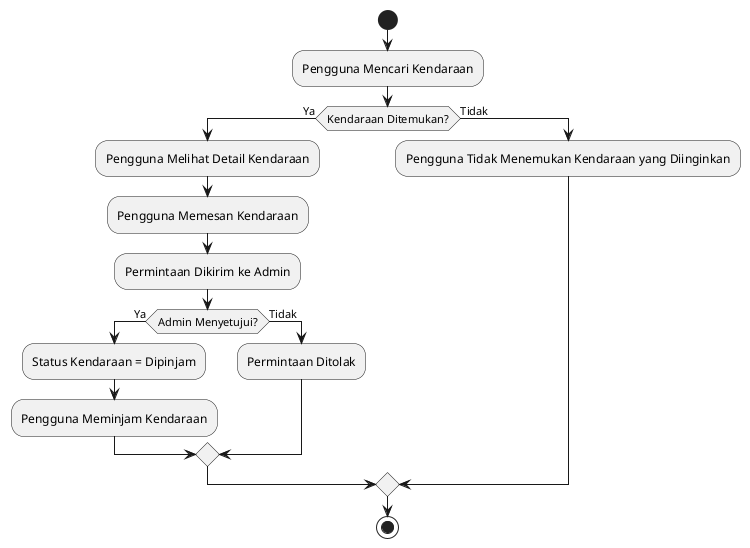 @startuml
start
:Pengguna Mencari Kendaraan;
if (Kendaraan Ditemukan?) then (Ya)
    :Pengguna Melihat Detail Kendaraan;
    :Pengguna Memesan Kendaraan;
    :Permintaan Dikirim ke Admin;
    if (Admin Menyetujui?) then (Ya)
        :Status Kendaraan = Dipinjam;
        :Pengguna Meminjam Kendaraan;
    else (Tidak)
        :Permintaan Ditolak;
    endif
else (Tidak)
    :Pengguna Tidak Menemukan Kendaraan yang Diinginkan;
endif
stop
@enduml
c:\Users\ASUS\OneDrive\Documents\tugas semester 3\PBO\Racangan db.jpg